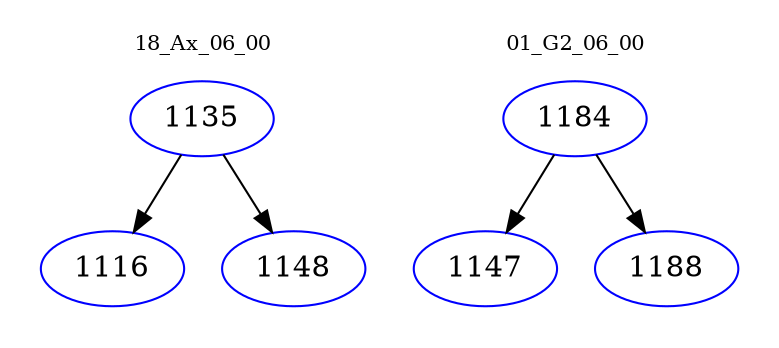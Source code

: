digraph{
subgraph cluster_0 {
color = white
label = "18_Ax_06_00";
fontsize=10;
T0_1135 [label="1135", color="blue"]
T0_1135 -> T0_1116 [color="black"]
T0_1116 [label="1116", color="blue"]
T0_1135 -> T0_1148 [color="black"]
T0_1148 [label="1148", color="blue"]
}
subgraph cluster_1 {
color = white
label = "01_G2_06_00";
fontsize=10;
T1_1184 [label="1184", color="blue"]
T1_1184 -> T1_1147 [color="black"]
T1_1147 [label="1147", color="blue"]
T1_1184 -> T1_1188 [color="black"]
T1_1188 [label="1188", color="blue"]
}
}
